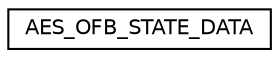 digraph "Graphical Class Hierarchy"
{
  edge [fontname="Helvetica",fontsize="10",labelfontname="Helvetica",labelfontsize="10"];
  node [fontname="Helvetica",fontsize="10",shape=record];
  rankdir="LR";
  Node1 [label="AES_OFB_STATE_DATA",height=0.2,width=0.4,color="black", fillcolor="white", style="filled",URL="$struct_a_e_s___o_f_b___s_t_a_t_e___d_a_t_a.html"];
}
